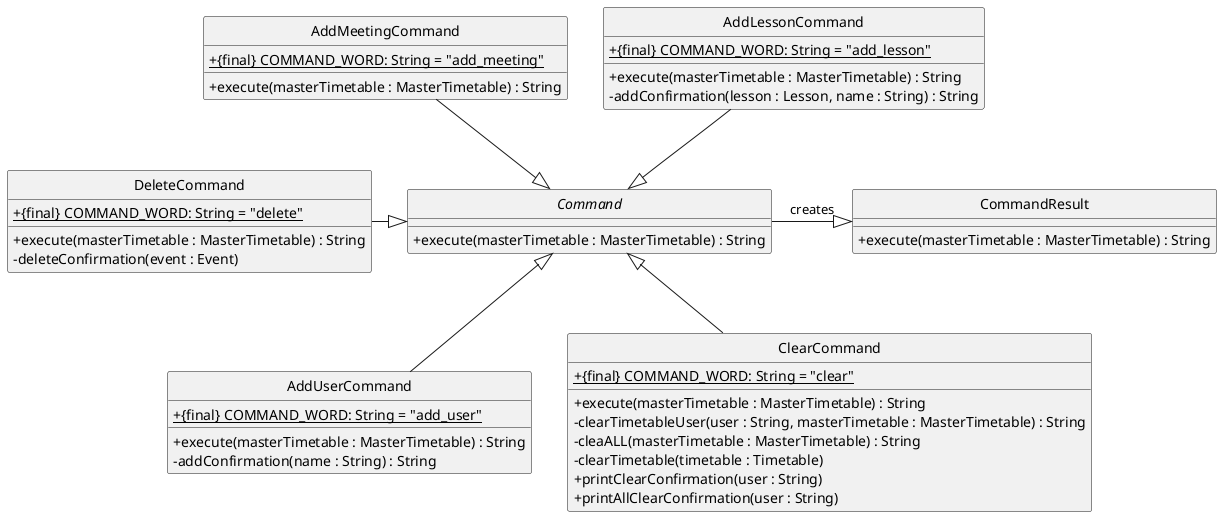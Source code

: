@startuml
'https://plantuml.com/class-diagram

hide circle
skinparam classAttributeIconSize 0

Command <|-up- AddLessonCommand
Command <|-up- AddMeetingCommand
Command <|-- AddUserCommand
Command <|-- ClearCommand
Command -right-|> CommandResult : creates
Command <|-left- DeleteCommand

class AddLessonCommand {
+ {static} {final} COMMAND_WORD: String = "add_lesson"
+ execute(masterTimetable : MasterTimetable) : String
- addConfirmation(lesson : Lesson, name : String) : String
}

class AddMeetingCommand {
+ {static} {final} COMMAND_WORD: String = "add_meeting"
+ execute(masterTimetable : MasterTimetable) : String
}

class AddUserCommand {
+ {static} {final} COMMAND_WORD: String = "add_user"
+ execute(masterTimetable : MasterTimetable) : String
- addConfirmation(name : String) : String
}

class ClearCommand {
+ {static} {final} COMMAND_WORD: String = "clear"
+ execute(masterTimetable : MasterTimetable) : String
- clearTimetableUser(user : String, masterTimetable : MasterTimetable) : String
- cleaALL(masterTimetable : MasterTimetable) : String
- clearTimetable(timetable : Timetable)
+ printClearConfirmation(user : String)
+ printAllClearConfirmation(user : String)
}

class CommandResult {
+ execute(masterTimetable : MasterTimetable) : String
}

abstract class Command {
+ execute(masterTimetable : MasterTimetable) : String
}

class DeleteCommand {
+ {static} {final} COMMAND_WORD: String = "delete"
+ execute(masterTimetable : MasterTimetable) : String
- deleteConfirmation(event : Event)
}

@enduml